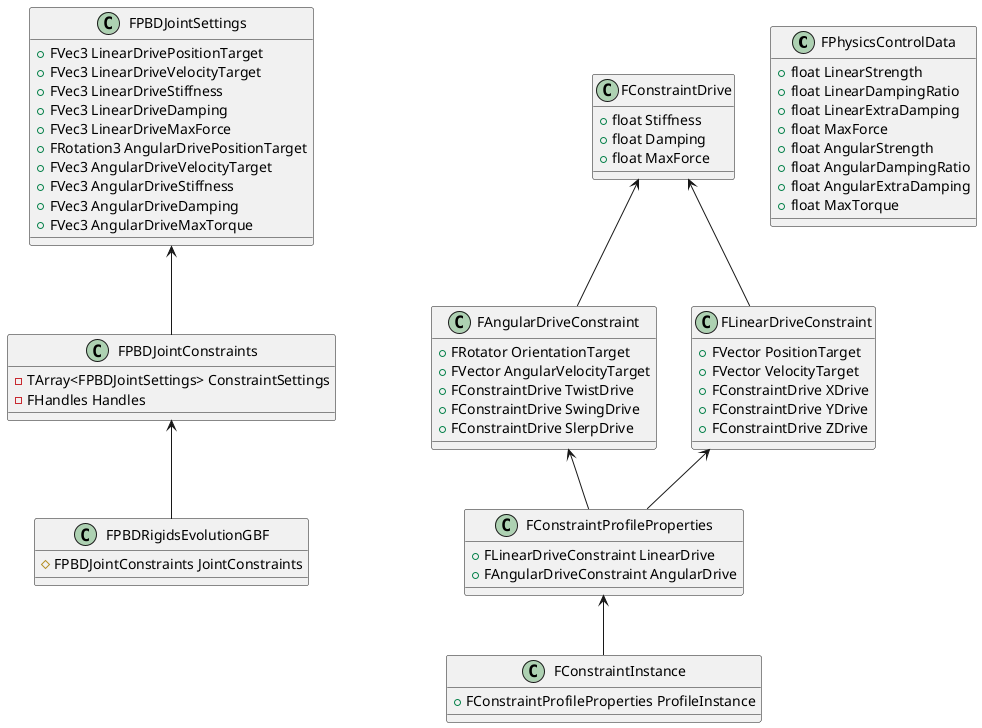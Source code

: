 @startuml

class FPhysicsControlData{
    + float LinearStrength
	+ float LinearDampingRatio
	+ float LinearExtraDamping
	+ float MaxForce
	+ float AngularStrength
    + float AngularDampingRatio
	+ float AngularExtraDamping
	+ float MaxTorque
}

class FConstraintDrive{
    + float Stiffness
    + float Damping
    + float MaxForce
}

class FLinearDriveConstraint{
    + FVector PositionTarget
    + FVector VelocityTarget
    + FConstraintDrive XDrive
    + FConstraintDrive YDrive
    + FConstraintDrive ZDrive
}

class FAngularDriveConstraint{
    + FRotator OrientationTarget
    + FVector AngularVelocityTarget
    + FConstraintDrive TwistDrive
    + FConstraintDrive SwingDrive
    + FConstraintDrive SlerpDrive
}

class FConstraintProfileProperties{
    + FLinearDriveConstraint LinearDrive
    + FAngularDriveConstraint AngularDrive
}

class FConstraintInstance{
    + FConstraintProfileProperties ProfileInstance
}

' 关联
FConstraintInstance -up-> FConstraintProfileProperties
FConstraintProfileProperties -up-> FLinearDriveConstraint
FConstraintProfileProperties -up-> FAngularDriveConstraint
FLinearDriveConstraint -up-> FConstraintDrive
FAngularDriveConstraint -up-> FConstraintDrive

class FPBDJointSettings{
    + FVec3 LinearDrivePositionTarget
	+ FVec3 LinearDriveVelocityTarget
	+ FVec3 LinearDriveStiffness
	+ FVec3 LinearDriveDamping
	+ FVec3 LinearDriveMaxForce
    + FRotation3 AngularDrivePositionTarget
	+ FVec3 AngularDriveVelocityTarget
    + FVec3 AngularDriveStiffness
	+ FVec3 AngularDriveDamping
	+ FVec3 AngularDriveMaxTorque
}

class FPBDJointConstraints{
    - TArray<FPBDJointSettings> ConstraintSettings
    - FHandles Handles
}

class FPBDRigidsEvolutionGBF{
    # FPBDJointConstraints JointConstraints
}
' 关联
FPBDJointConstraints -up-> FPBDJointSettings
FPBDRigidsEvolutionGBF -up-> FPBDJointConstraints

@enduml